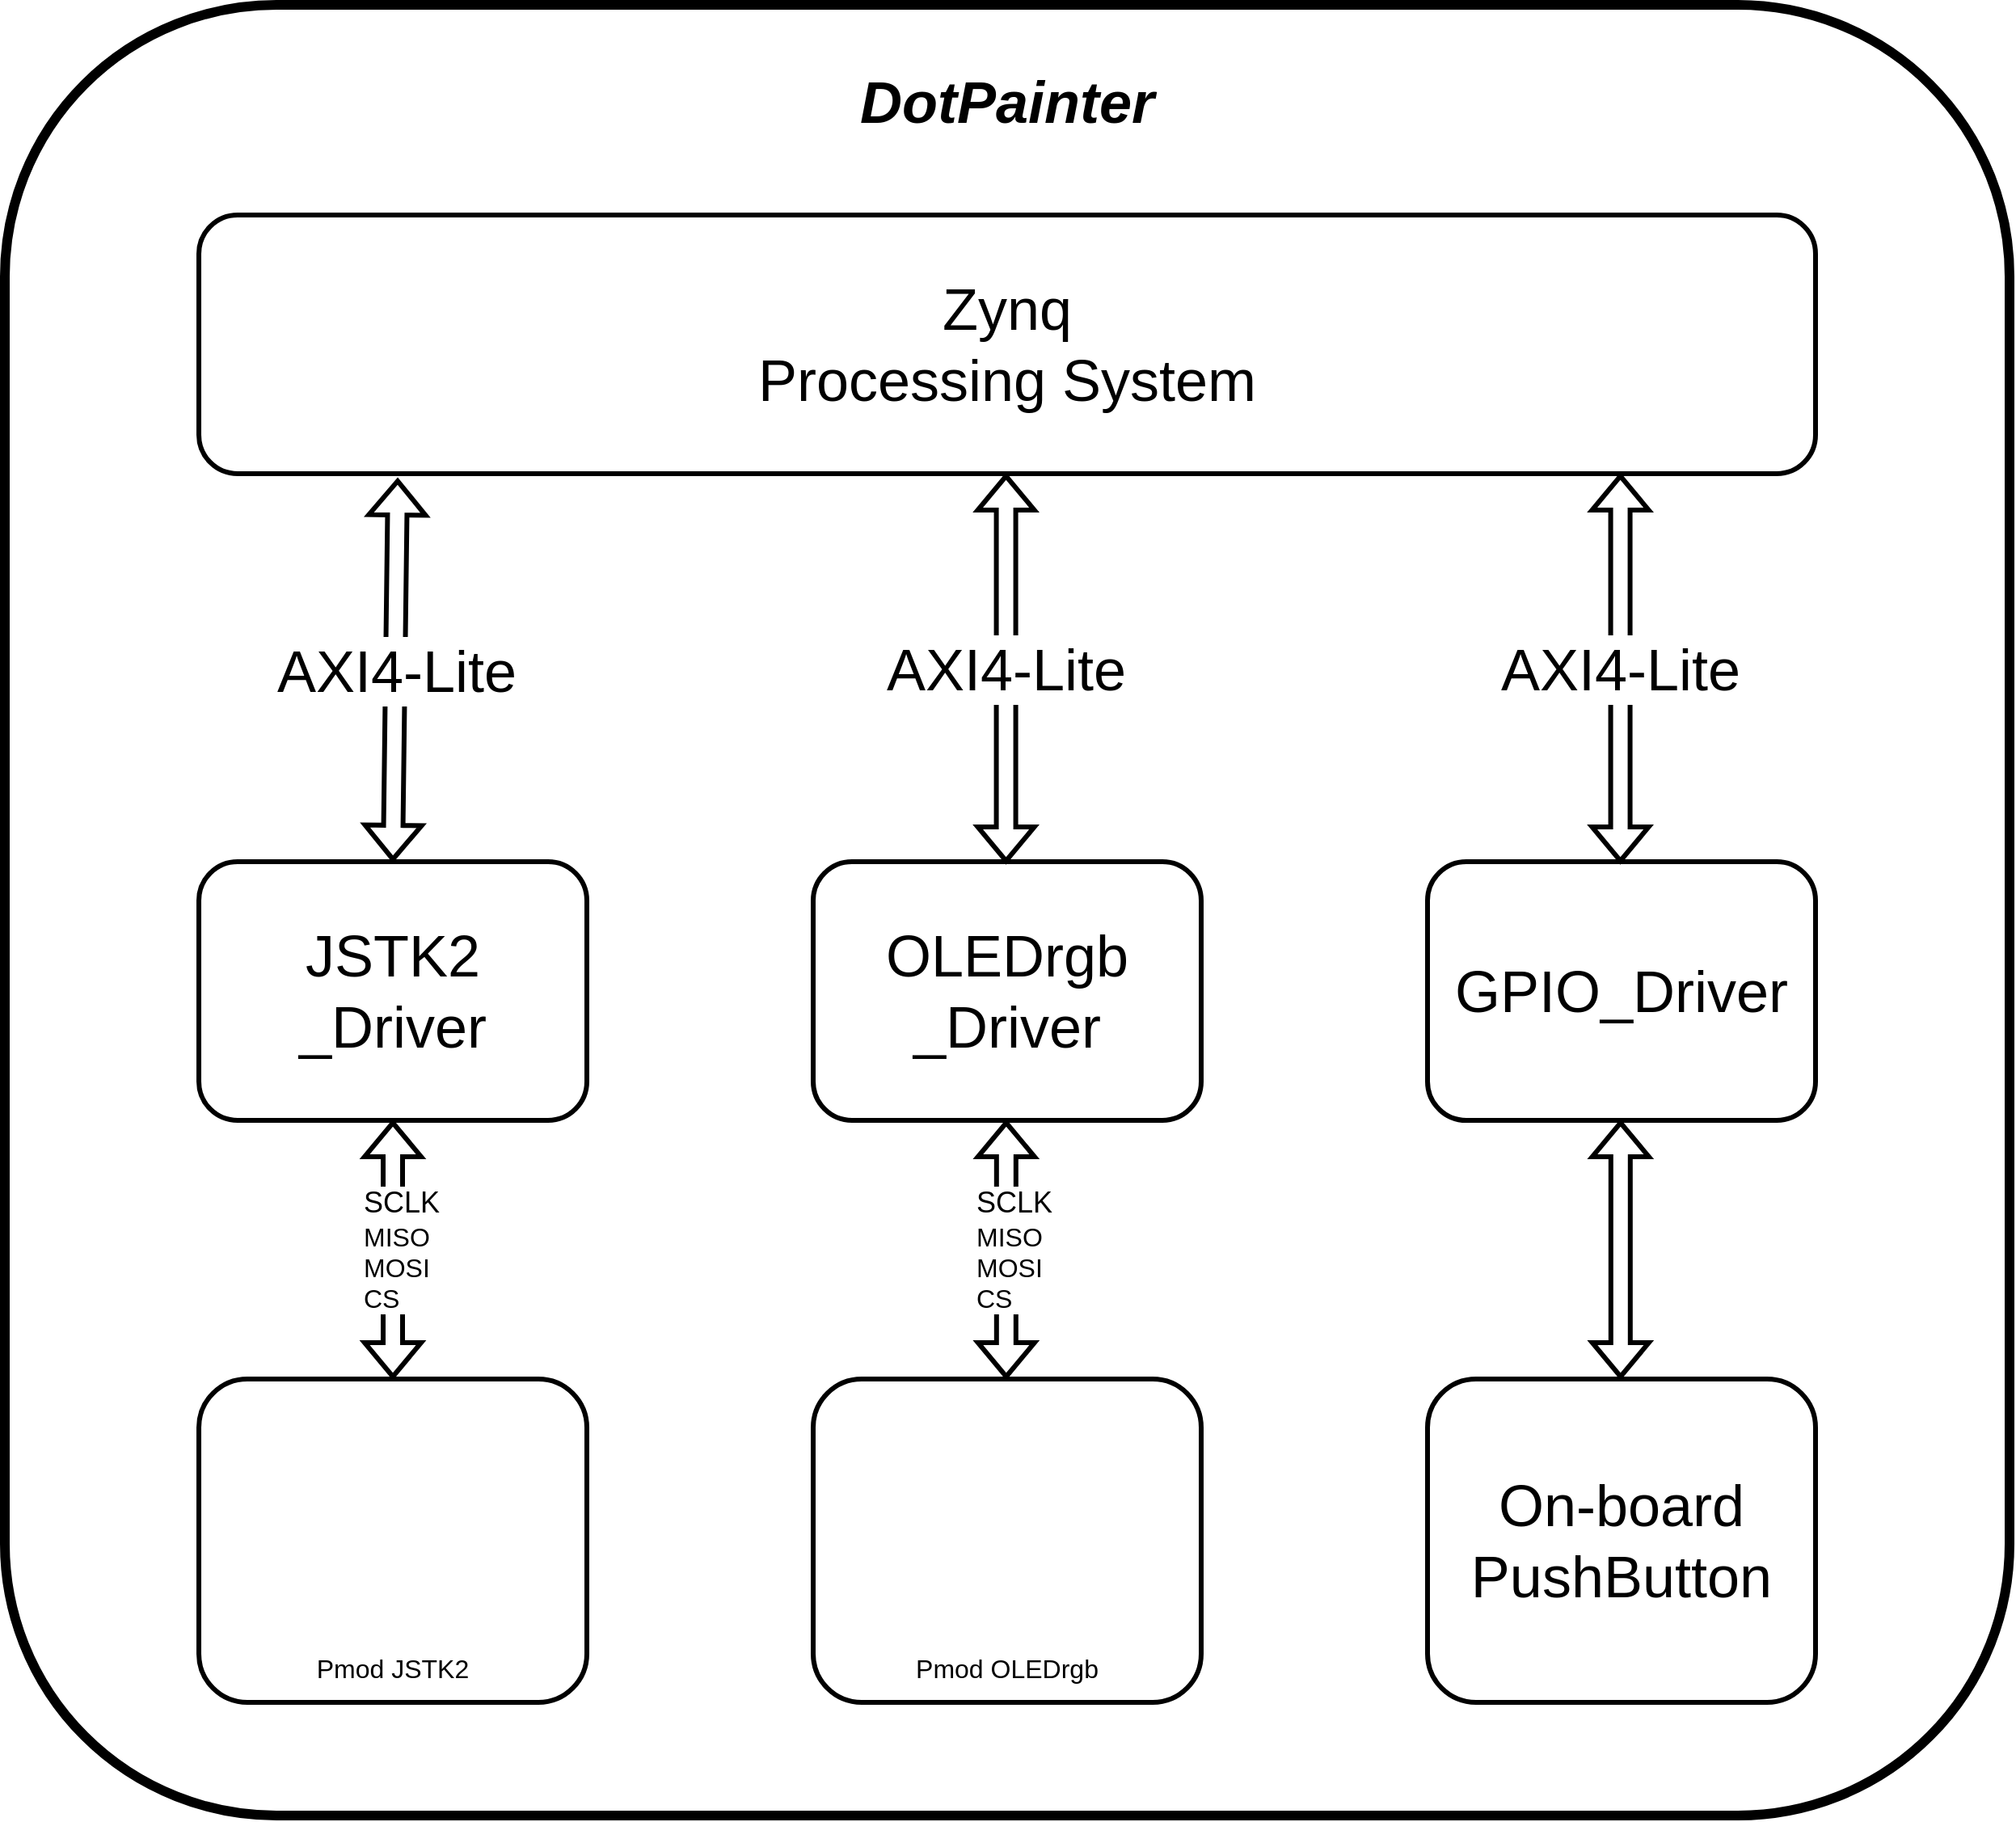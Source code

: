 <mxfile version="24.5.1" type="device">
  <diagram name="Comcept" id="W-SEnXQ6rD6Zs7DfRrtk">
    <mxGraphModel dx="3000" dy="2943" grid="1" gridSize="10" guides="1" tooltips="1" connect="1" arrows="1" fold="1" page="1" pageScale="1" pageWidth="827" pageHeight="1169" math="0" shadow="0">
      <root>
        <mxCell id="0" />
        <mxCell id="1" parent="0" />
        <mxCell id="H_XHHPmmjJsz02yk-FQE-18" value="" style="rounded=1;whiteSpace=wrap;html=1;strokeWidth=6;fillColor=none;" vertex="1" parent="1">
          <mxGeometry x="160" y="-390" width="1240" height="1120" as="geometry" />
        </mxCell>
        <mxCell id="H_XHHPmmjJsz02yk-FQE-4" value="" style="group;strokeWidth=3;" vertex="1" connectable="0" parent="1">
          <mxGeometry x="280" y="460" width="240" height="200" as="geometry" />
        </mxCell>
        <mxCell id="H_XHHPmmjJsz02yk-FQE-2" value="&lt;div&gt;&lt;font style=&quot;font-size: 24px;&quot;&gt;&lt;br&gt;&lt;/font&gt;&lt;/div&gt;&lt;div&gt;&lt;font size=&quot;3&quot;&gt;&lt;br&gt;&lt;/font&gt;&lt;/div&gt;&lt;div&gt;&lt;font size=&quot;3&quot;&gt;&lt;br&gt;&lt;/font&gt;&lt;/div&gt;&lt;div&gt;&lt;br&gt;&lt;/div&gt;&lt;div&gt;&lt;font size=&quot;3&quot;&gt;&lt;br&gt;&lt;/font&gt;&lt;/div&gt;&lt;div&gt;&lt;font size=&quot;3&quot;&gt;&lt;br&gt;&lt;/font&gt;&lt;/div&gt;&lt;div&gt;&lt;font size=&quot;3&quot;&gt;&lt;br&gt;&lt;/font&gt;&lt;/div&gt;&lt;div&gt;&lt;font size=&quot;3&quot;&gt;&lt;br&gt;&lt;/font&gt;&lt;/div&gt;&lt;font size=&quot;3&quot;&gt;Pmod JSTK2&lt;/font&gt;" style="rounded=1;whiteSpace=wrap;html=1;strokeWidth=3;" vertex="1" parent="H_XHHPmmjJsz02yk-FQE-4">
          <mxGeometry width="240" height="200" as="geometry" />
        </mxCell>
        <mxCell id="H_XHHPmmjJsz02yk-FQE-3" value="" style="shape=image;verticalLabelPosition=bottom;labelBackgroundColor=default;verticalAlign=top;aspect=fixed;imageAspect=0;image=https://digilent.com/reference/_media/reference/pmod/pmodjstk2/pmodjstk2-0.png;strokeWidth=3;" vertex="1" parent="H_XHHPmmjJsz02yk-FQE-4">
          <mxGeometry x="62" y="20" width="116" height="127.55" as="geometry" />
        </mxCell>
        <mxCell id="H_XHHPmmjJsz02yk-FQE-5" value="&lt;font style=&quot;font-size: 36px;&quot;&gt;JSTK2&lt;/font&gt;&lt;div&gt;&lt;font style=&quot;font-size: 36px;&quot;&gt;_Driver&lt;/font&gt;&lt;/div&gt;" style="rounded=1;whiteSpace=wrap;html=1;strokeWidth=3;" vertex="1" parent="1">
          <mxGeometry x="280" y="140" width="240" height="160" as="geometry" />
        </mxCell>
        <mxCell id="H_XHHPmmjJsz02yk-FQE-6" value="&lt;font style=&quot;font-size: 18px;&quot;&gt;SCLK&lt;/font&gt;&lt;div&gt;&lt;font size=&quot;3&quot;&gt;MISO&lt;/font&gt;&lt;/div&gt;&lt;div&gt;&lt;font size=&quot;3&quot;&gt;MOSI&lt;/font&gt;&lt;/div&gt;&lt;div&gt;&lt;font size=&quot;3&quot;&gt;CS&lt;/font&gt;&lt;/div&gt;" style="shape=flexArrow;endArrow=classic;startArrow=classic;html=1;rounded=0;exitX=0.5;exitY=0;exitDx=0;exitDy=0;entryX=0.5;entryY=1;entryDx=0;entryDy=0;align=left;strokeWidth=3;" edge="1" parent="1" source="H_XHHPmmjJsz02yk-FQE-2" target="H_XHHPmmjJsz02yk-FQE-5">
          <mxGeometry y="20" width="100" height="100" relative="1" as="geometry">
            <mxPoint x="360" y="380" as="sourcePoint" />
            <mxPoint x="460" y="280" as="targetPoint" />
            <mxPoint as="offset" />
          </mxGeometry>
        </mxCell>
        <mxCell id="H_XHHPmmjJsz02yk-FQE-8" value="" style="group;strokeWidth=3;" vertex="1" connectable="0" parent="1">
          <mxGeometry x="660" y="460" width="240" height="200" as="geometry" />
        </mxCell>
        <mxCell id="H_XHHPmmjJsz02yk-FQE-9" value="&lt;div&gt;&lt;font style=&quot;font-size: 24px;&quot;&gt;&lt;br&gt;&lt;/font&gt;&lt;/div&gt;&lt;div&gt;&lt;font size=&quot;3&quot;&gt;&lt;br&gt;&lt;/font&gt;&lt;/div&gt;&lt;div&gt;&lt;font size=&quot;3&quot;&gt;&lt;br&gt;&lt;/font&gt;&lt;/div&gt;&lt;div&gt;&lt;br&gt;&lt;/div&gt;&lt;div&gt;&lt;font size=&quot;3&quot;&gt;&lt;br&gt;&lt;/font&gt;&lt;/div&gt;&lt;div&gt;&lt;font size=&quot;3&quot;&gt;&lt;br&gt;&lt;/font&gt;&lt;/div&gt;&lt;div&gt;&lt;font size=&quot;3&quot;&gt;&lt;br&gt;&lt;/font&gt;&lt;/div&gt;&lt;div&gt;&lt;font size=&quot;3&quot;&gt;&lt;br&gt;&lt;/font&gt;&lt;/div&gt;&lt;font size=&quot;3&quot;&gt;Pmod OLEDrgb&lt;/font&gt;" style="rounded=1;whiteSpace=wrap;html=1;strokeWidth=3;" vertex="1" parent="H_XHHPmmjJsz02yk-FQE-8">
          <mxGeometry width="240" height="200" as="geometry" />
        </mxCell>
        <mxCell id="H_XHHPmmjJsz02yk-FQE-7" value="" style="shape=image;verticalLabelPosition=bottom;labelBackgroundColor=default;verticalAlign=top;aspect=fixed;imageAspect=0;image=https://digilent.com/reference/_media/reference/pmod/pmodoledrgb/pmodoledrgb-0.png;strokeWidth=3;" vertex="1" parent="H_XHHPmmjJsz02yk-FQE-8">
          <mxGeometry x="56" y="30.38" width="128" height="125.23" as="geometry" />
        </mxCell>
        <mxCell id="H_XHHPmmjJsz02yk-FQE-11" value="&lt;font style=&quot;font-size: 36px;&quot;&gt;OLEDrgb&lt;/font&gt;&lt;div&gt;&lt;font style=&quot;font-size: 36px;&quot;&gt;_Driver&lt;/font&gt;&lt;/div&gt;" style="rounded=1;whiteSpace=wrap;html=1;strokeWidth=3;" vertex="1" parent="1">
          <mxGeometry x="660" y="140" width="240" height="160" as="geometry" />
        </mxCell>
        <mxCell id="H_XHHPmmjJsz02yk-FQE-12" value="&lt;font style=&quot;font-size: 18px;&quot;&gt;SCLK&lt;/font&gt;&lt;div&gt;&lt;font size=&quot;3&quot;&gt;MISO&lt;/font&gt;&lt;/div&gt;&lt;div&gt;&lt;font size=&quot;3&quot;&gt;MOSI&lt;/font&gt;&lt;/div&gt;&lt;div&gt;&lt;font size=&quot;3&quot;&gt;CS&lt;/font&gt;&lt;/div&gt;" style="shape=flexArrow;endArrow=classic;startArrow=classic;html=1;rounded=0;exitX=0.5;exitY=0;exitDx=0;exitDy=0;entryX=0.5;entryY=1;entryDx=0;entryDy=0;align=left;strokeWidth=3;" edge="1" parent="1">
          <mxGeometry y="20" width="100" height="100" relative="1" as="geometry">
            <mxPoint x="779.41" y="460" as="sourcePoint" />
            <mxPoint x="779.41" y="300" as="targetPoint" />
            <mxPoint as="offset" />
          </mxGeometry>
        </mxCell>
        <mxCell id="H_XHHPmmjJsz02yk-FQE-13" value="&lt;font style=&quot;font-size: 36px;&quot;&gt;Zynq&lt;/font&gt;&lt;div&gt;&lt;font style=&quot;font-size: 36px;&quot;&gt;Processing System&lt;/font&gt;&lt;/div&gt;" style="rounded=1;whiteSpace=wrap;html=1;strokeWidth=3;align=center;" vertex="1" parent="1">
          <mxGeometry x="280" y="-260" width="1000" height="160" as="geometry" />
        </mxCell>
        <mxCell id="H_XHHPmmjJsz02yk-FQE-14" value="&lt;font style=&quot;font-size: 36px;&quot;&gt;AXI4-Lite&lt;/font&gt;" style="shape=flexArrow;endArrow=classic;startArrow=classic;html=1;rounded=0;entryX=0.123;entryY=1.019;entryDx=0;entryDy=0;exitX=0.5;exitY=0;exitDx=0;exitDy=0;entryPerimeter=0;strokeWidth=3;" edge="1" parent="1" source="H_XHHPmmjJsz02yk-FQE-5" target="H_XHHPmmjJsz02yk-FQE-13">
          <mxGeometry width="100" height="100" relative="1" as="geometry">
            <mxPoint x="330" y="180" as="sourcePoint" />
            <mxPoint x="430" y="80" as="targetPoint" />
          </mxGeometry>
        </mxCell>
        <mxCell id="H_XHHPmmjJsz02yk-FQE-16" value="&lt;font style=&quot;font-size: 36px;&quot;&gt;AXI4-Lite&lt;/font&gt;" style="shape=flexArrow;endArrow=classic;startArrow=classic;html=1;rounded=0;entryX=0.215;entryY=0.995;entryDx=0;entryDy=0;exitX=0.5;exitY=0;exitDx=0;exitDy=0;entryPerimeter=0;strokeWidth=3;" edge="1" parent="1">
          <mxGeometry width="100" height="100" relative="1" as="geometry">
            <mxPoint x="779.29" y="141" as="sourcePoint" />
            <mxPoint x="779.29" y="-100" as="targetPoint" />
          </mxGeometry>
        </mxCell>
        <mxCell id="H_XHHPmmjJsz02yk-FQE-19" value="&lt;font style=&quot;font-size: 36px;&quot;&gt;&lt;b&gt;&lt;i&gt;DotPainter&lt;/i&gt;&lt;/b&gt;&lt;/font&gt;" style="text;html=1;align=center;verticalAlign=middle;whiteSpace=wrap;rounded=0;" vertex="1" parent="1">
          <mxGeometry x="695" y="-370" width="170" height="80" as="geometry" />
        </mxCell>
        <mxCell id="H_XHHPmmjJsz02yk-FQE-20" value="" style="group;strokeWidth=3;" vertex="1" connectable="0" parent="1">
          <mxGeometry x="1040" y="460" width="240" height="200" as="geometry" />
        </mxCell>
        <mxCell id="H_XHHPmmjJsz02yk-FQE-21" value="&lt;div&gt;&lt;font style=&quot;font-size: 36px;&quot;&gt;On-board PushButton&lt;/font&gt;&lt;/div&gt;" style="rounded=1;whiteSpace=wrap;html=1;strokeWidth=3;" vertex="1" parent="H_XHHPmmjJsz02yk-FQE-20">
          <mxGeometry width="240" height="200" as="geometry" />
        </mxCell>
        <mxCell id="H_XHHPmmjJsz02yk-FQE-23" value="&lt;font style=&quot;font-size: 36px;&quot;&gt;GPIO_Driver&lt;/font&gt;" style="rounded=1;whiteSpace=wrap;html=1;strokeWidth=3;" vertex="1" parent="1">
          <mxGeometry x="1040" y="140" width="240" height="160" as="geometry" />
        </mxCell>
        <mxCell id="H_XHHPmmjJsz02yk-FQE-24" value="" style="shape=flexArrow;endArrow=classic;startArrow=classic;html=1;rounded=0;exitX=0.5;exitY=0;exitDx=0;exitDy=0;entryX=0.5;entryY=1;entryDx=0;entryDy=0;align=left;strokeWidth=3;" edge="1" parent="1">
          <mxGeometry y="20" width="100" height="100" relative="1" as="geometry">
            <mxPoint x="1159.41" y="460" as="sourcePoint" />
            <mxPoint x="1159.41" y="300" as="targetPoint" />
            <mxPoint as="offset" />
          </mxGeometry>
        </mxCell>
        <mxCell id="H_XHHPmmjJsz02yk-FQE-25" value="&lt;font style=&quot;font-size: 36px;&quot;&gt;AXI4-Lite&lt;/font&gt;" style="shape=flexArrow;endArrow=classic;startArrow=classic;html=1;rounded=0;entryX=0.215;entryY=0.995;entryDx=0;entryDy=0;exitX=0.5;exitY=0;exitDx=0;exitDy=0;entryPerimeter=0;strokeWidth=3;" edge="1" parent="1">
          <mxGeometry width="100" height="100" relative="1" as="geometry">
            <mxPoint x="1159.29" y="141" as="sourcePoint" />
            <mxPoint x="1159.29" y="-100" as="targetPoint" />
          </mxGeometry>
        </mxCell>
      </root>
    </mxGraphModel>
  </diagram>
</mxfile>
